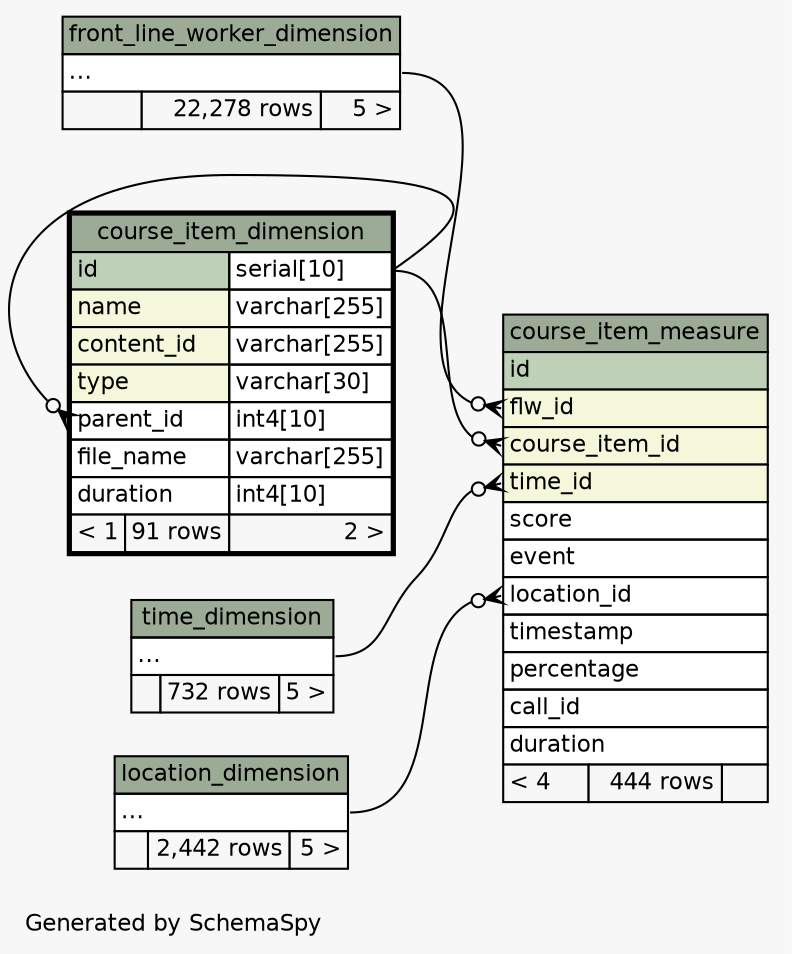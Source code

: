 // dot 2.26.3 on Linux 2.6.38-11-generic-pae
// SchemaSpy rev 590
digraph "twoDegreesRelationshipsDiagram" {
  graph [
    rankdir="RL"
    bgcolor="#f7f7f7"
    label="\nGenerated by SchemaSpy"
    labeljust="l"
    nodesep="0.18"
    ranksep="0.46"
    fontname="Helvetica"
    fontsize="11"
  ];
  node [
    fontname="Helvetica"
    fontsize="11"
    shape="plaintext"
  ];
  edge [
    arrowsize="0.8"
  ];
  "course_item_dimension":"parent_id":w -> "course_item_dimension":"id.type":e [arrowhead=none dir=back arrowtail=crowodot];
  "course_item_measure":"course_item_id":w -> "course_item_dimension":"id.type":e [arrowhead=none dir=back arrowtail=crowodot];
  "course_item_measure":"flw_id":w -> "front_line_worker_dimension":"elipses":e [arrowhead=none dir=back arrowtail=crowodot];
  "course_item_measure":"location_id":w -> "location_dimension":"elipses":e [arrowhead=none dir=back arrowtail=crowodot];
  "course_item_measure":"time_id":w -> "time_dimension":"elipses":e [arrowhead=none dir=back arrowtail=crowodot];
  "course_item_dimension" [
    label=<
    <TABLE BORDER="2" CELLBORDER="1" CELLSPACING="0" BGCOLOR="#ffffff">
      <TR><TD COLSPAN="3" BGCOLOR="#9bab96" ALIGN="CENTER">course_item_dimension</TD></TR>
      <TR><TD PORT="id" COLSPAN="2" BGCOLOR="#bed1b8" ALIGN="LEFT">id</TD><TD PORT="id.type" ALIGN="LEFT">serial[10]</TD></TR>
      <TR><TD PORT="name" COLSPAN="2" BGCOLOR="#f4f7da" ALIGN="LEFT">name</TD><TD PORT="name.type" ALIGN="LEFT">varchar[255]</TD></TR>
      <TR><TD PORT="content_id" COLSPAN="2" BGCOLOR="#f4f7da" ALIGN="LEFT">content_id</TD><TD PORT="content_id.type" ALIGN="LEFT">varchar[255]</TD></TR>
      <TR><TD PORT="type" COLSPAN="2" BGCOLOR="#f4f7da" ALIGN="LEFT">type</TD><TD PORT="type.type" ALIGN="LEFT">varchar[30]</TD></TR>
      <TR><TD PORT="parent_id" COLSPAN="2" ALIGN="LEFT">parent_id</TD><TD PORT="parent_id.type" ALIGN="LEFT">int4[10]</TD></TR>
      <TR><TD PORT="file_name" COLSPAN="2" ALIGN="LEFT">file_name</TD><TD PORT="file_name.type" ALIGN="LEFT">varchar[255]</TD></TR>
      <TR><TD PORT="duration" COLSPAN="2" ALIGN="LEFT">duration</TD><TD PORT="duration.type" ALIGN="LEFT">int4[10]</TD></TR>
      <TR><TD ALIGN="LEFT" BGCOLOR="#f7f7f7">&lt; 1</TD><TD ALIGN="RIGHT" BGCOLOR="#f7f7f7">91 rows</TD><TD ALIGN="RIGHT" BGCOLOR="#f7f7f7">2 &gt;</TD></TR>
    </TABLE>>
    URL="course_item_dimension.html"
    tooltip="course_item_dimension"
  ];
  "course_item_measure" [
    label=<
    <TABLE BORDER="0" CELLBORDER="1" CELLSPACING="0" BGCOLOR="#ffffff">
      <TR><TD COLSPAN="3" BGCOLOR="#9bab96" ALIGN="CENTER">course_item_measure</TD></TR>
      <TR><TD PORT="id" COLSPAN="3" BGCOLOR="#bed1b8" ALIGN="LEFT">id</TD></TR>
      <TR><TD PORT="flw_id" COLSPAN="3" BGCOLOR="#f4f7da" ALIGN="LEFT">flw_id</TD></TR>
      <TR><TD PORT="course_item_id" COLSPAN="3" BGCOLOR="#f4f7da" ALIGN="LEFT">course_item_id</TD></TR>
      <TR><TD PORT="time_id" COLSPAN="3" BGCOLOR="#f4f7da" ALIGN="LEFT">time_id</TD></TR>
      <TR><TD PORT="score" COLSPAN="3" ALIGN="LEFT">score</TD></TR>
      <TR><TD PORT="event" COLSPAN="3" ALIGN="LEFT">event</TD></TR>
      <TR><TD PORT="location_id" COLSPAN="3" ALIGN="LEFT">location_id</TD></TR>
      <TR><TD PORT="timestamp" COLSPAN="3" ALIGN="LEFT">timestamp</TD></TR>
      <TR><TD PORT="percentage" COLSPAN="3" ALIGN="LEFT">percentage</TD></TR>
      <TR><TD PORT="call_id" COLSPAN="3" ALIGN="LEFT">call_id</TD></TR>
      <TR><TD PORT="duration" COLSPAN="3" ALIGN="LEFT">duration</TD></TR>
      <TR><TD ALIGN="LEFT" BGCOLOR="#f7f7f7">&lt; 4</TD><TD ALIGN="RIGHT" BGCOLOR="#f7f7f7">444 rows</TD><TD ALIGN="RIGHT" BGCOLOR="#f7f7f7">  </TD></TR>
    </TABLE>>
    URL="course_item_measure.html"
    tooltip="course_item_measure"
  ];
  "front_line_worker_dimension" [
    label=<
    <TABLE BORDER="0" CELLBORDER="1" CELLSPACING="0" BGCOLOR="#ffffff">
      <TR><TD COLSPAN="3" BGCOLOR="#9bab96" ALIGN="CENTER">front_line_worker_dimension</TD></TR>
      <TR><TD PORT="elipses" COLSPAN="3" ALIGN="LEFT">...</TD></TR>
      <TR><TD ALIGN="LEFT" BGCOLOR="#f7f7f7">  </TD><TD ALIGN="RIGHT" BGCOLOR="#f7f7f7">22,278 rows</TD><TD ALIGN="RIGHT" BGCOLOR="#f7f7f7">5 &gt;</TD></TR>
    </TABLE>>
    URL="front_line_worker_dimension.html"
    tooltip="front_line_worker_dimension"
  ];
  "location_dimension" [
    label=<
    <TABLE BORDER="0" CELLBORDER="1" CELLSPACING="0" BGCOLOR="#ffffff">
      <TR><TD COLSPAN="3" BGCOLOR="#9bab96" ALIGN="CENTER">location_dimension</TD></TR>
      <TR><TD PORT="elipses" COLSPAN="3" ALIGN="LEFT">...</TD></TR>
      <TR><TD ALIGN="LEFT" BGCOLOR="#f7f7f7">  </TD><TD ALIGN="RIGHT" BGCOLOR="#f7f7f7">2,442 rows</TD><TD ALIGN="RIGHT" BGCOLOR="#f7f7f7">5 &gt;</TD></TR>
    </TABLE>>
    URL="location_dimension.html"
    tooltip="location_dimension"
  ];
  "time_dimension" [
    label=<
    <TABLE BORDER="0" CELLBORDER="1" CELLSPACING="0" BGCOLOR="#ffffff">
      <TR><TD COLSPAN="3" BGCOLOR="#9bab96" ALIGN="CENTER">time_dimension</TD></TR>
      <TR><TD PORT="elipses" COLSPAN="3" ALIGN="LEFT">...</TD></TR>
      <TR><TD ALIGN="LEFT" BGCOLOR="#f7f7f7">  </TD><TD ALIGN="RIGHT" BGCOLOR="#f7f7f7">732 rows</TD><TD ALIGN="RIGHT" BGCOLOR="#f7f7f7">5 &gt;</TD></TR>
    </TABLE>>
    URL="time_dimension.html"
    tooltip="time_dimension"
  ];
}
